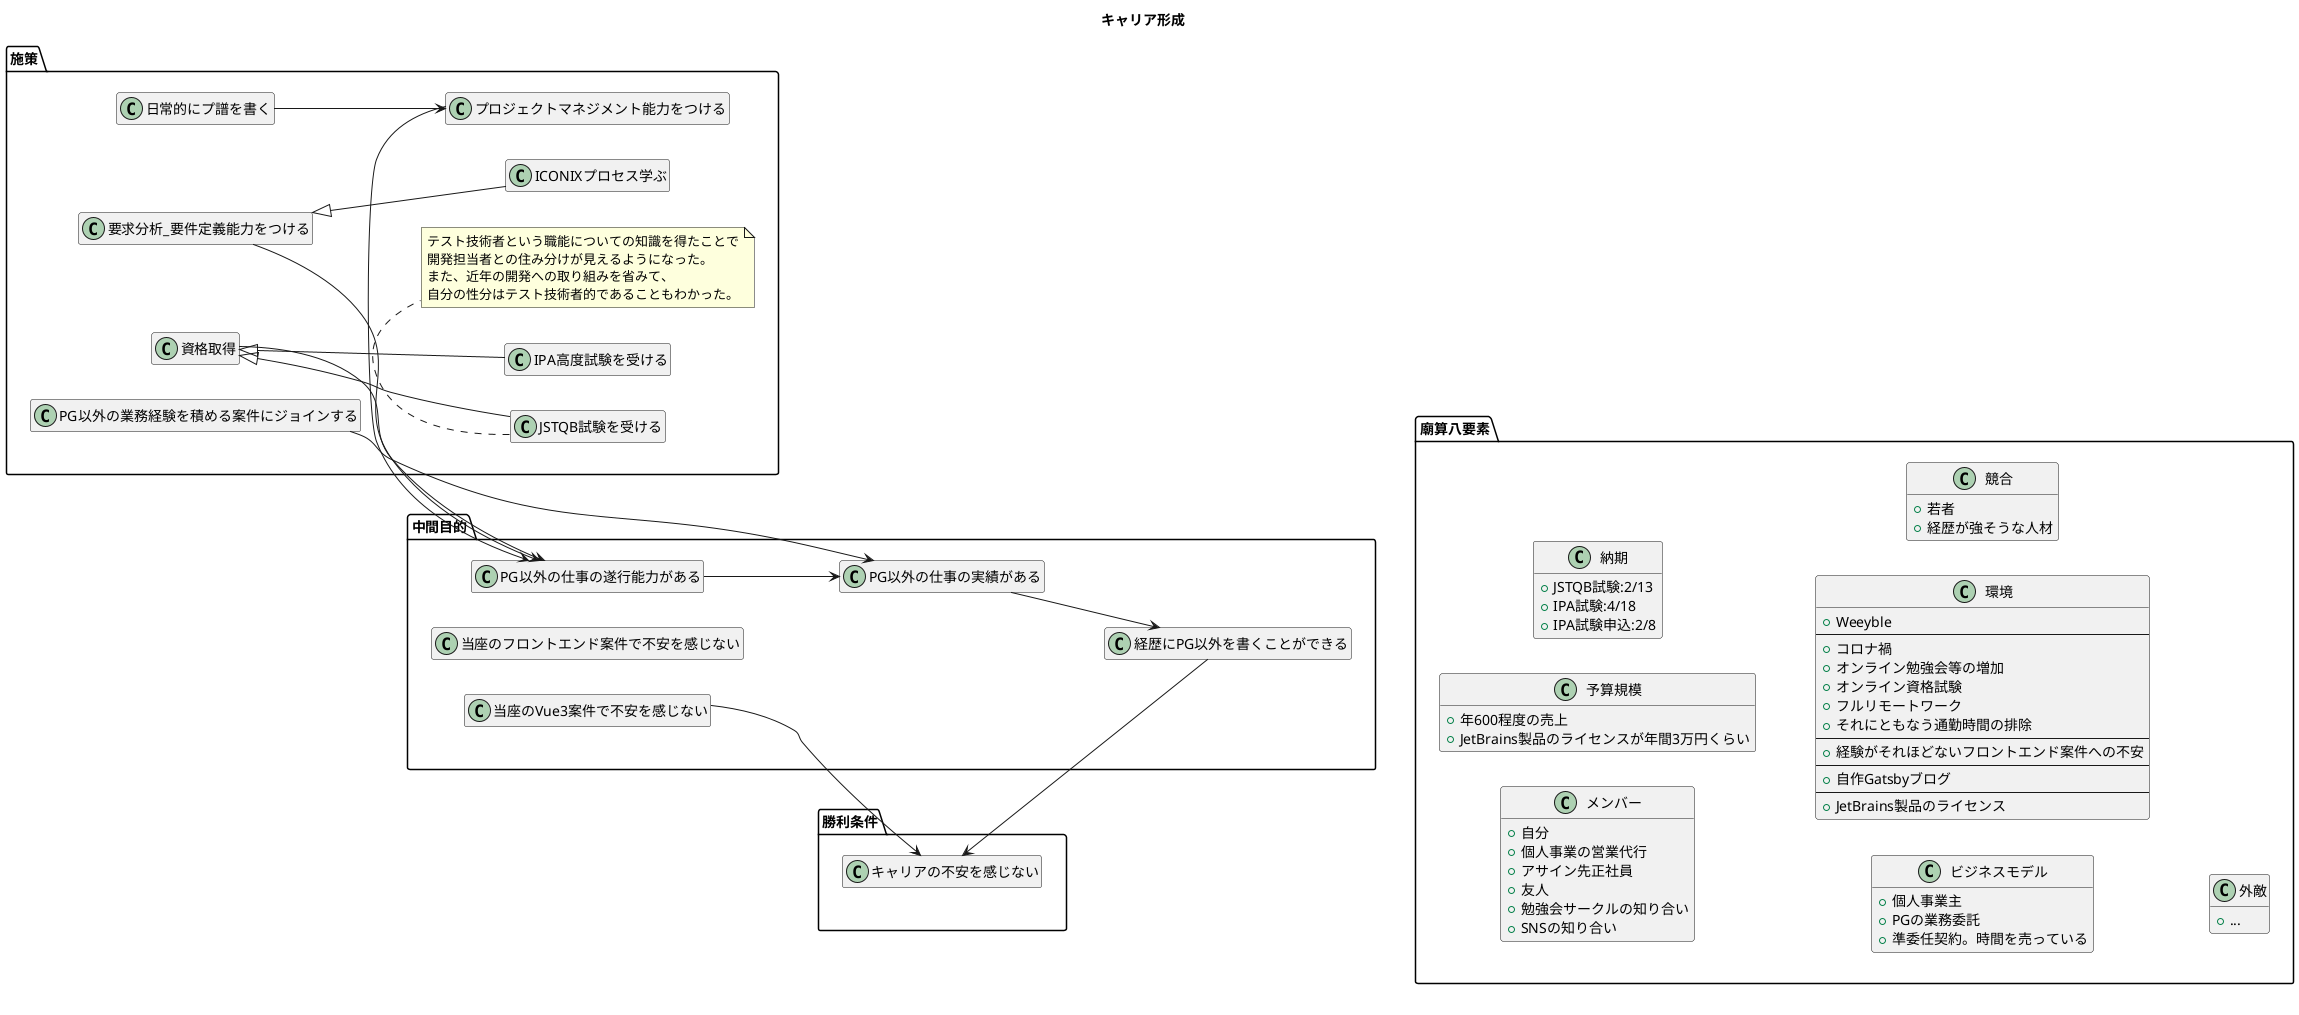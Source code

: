 @startuml

title キャリア形成

hide empty members
skinparam class {
  BackgroundColor<<deprecated>> Grey
  BackgroundColor<<done>> Cyan
  BackgroundColor<<new>> Yellow
}

left to right direction

package 勝利条件 {
  class キャリアの不安を感じない
}
package 中間目的 {
  class 経歴にPG以外を書くことができる
  経歴にPG以外を書くことができる --> キャリアの不安を感じない

  class PG以外の仕事の実績がある
  PG以外の仕事の実績がある --> 経歴にPG以外を書くことができる

  class PG以外の仕事の遂行能力がある
  PG以外の仕事の遂行能力がある --> PG以外の仕事の実績がある

  class 当座のフロントエンド案件で不安を感じない
  当座のVue3案件で不安を感じない --> キャリアの不安を感じない
}

package 施策 {
  プロジェクトマネジメント能力をつける --> PG以外の仕事の遂行能力がある
  日常的にプ譜を書く --> プロジェクトマネジメント能力をつける

  要求分析_要件定義能力をつける --> PG以外の仕事の遂行能力がある
  class ICONIXプロセス学ぶ extends 要求分析_要件定義能力をつける

  PG以外の業務経験を積める案件にジョインする --> PG以外の仕事の実績がある

  資格取得 --> PG以外の仕事の遂行能力がある
  class JSTQB試験を受ける extends 資格取得
  class JSTQB試験を受ける
  note bottom
  テスト技術者という職能についての知識を得たことで
  開発担当者との住み分けが見えるようになった。
  また、近年の開発への取り組みを省みて、
  自分の性分はテスト技術者的であることもわかった。
  end note
  class IPA高度試験を受ける extends 資格取得
}

package 廟算八要素 {
  class メンバー {
   + 自分
   + 個人事業の営業代行
   + アサイン先正社員
   + 友人
   + 勉強会サークルの知り合い
   + SNSの知り合い
  }
  class 予算規模 {
   + 年600程度の売上
   + JetBrains製品のライセンスが年間3万円くらい
  }
  class 納期 {
   + JSTQB試験:2/13
   + IPA試験:4/18
   + IPA試験申込:2/8
  }
  class ビジネスモデル {
   + 個人事業主
   + PGの業務委託
   + 準委任契約。時間を売っている
  }
  class 環境 {
   + Weeyble
   --
   + コロナ禍
   + オンライン勉強会等の増加
   + オンライン資格試験
   + フルリモートワーク
   + それにともなう通勤時間の排除
   --
   + 経験がそれほどないフロントエンド案件への不安
   --
   + 自作Gatsbyブログ
   --
   + JetBrains製品のライセンス
  }
  class 競合 {
   + 若者
   + 経歴が強そうな人材
  }
  class 外敵 {
   + ...
  }
}


中間目的 --u[hidden]--> 勝利条件
施策 --u[hidden]--> 中間目的
廟算八要素 ---u[hidden]--> 施策

@enduml
